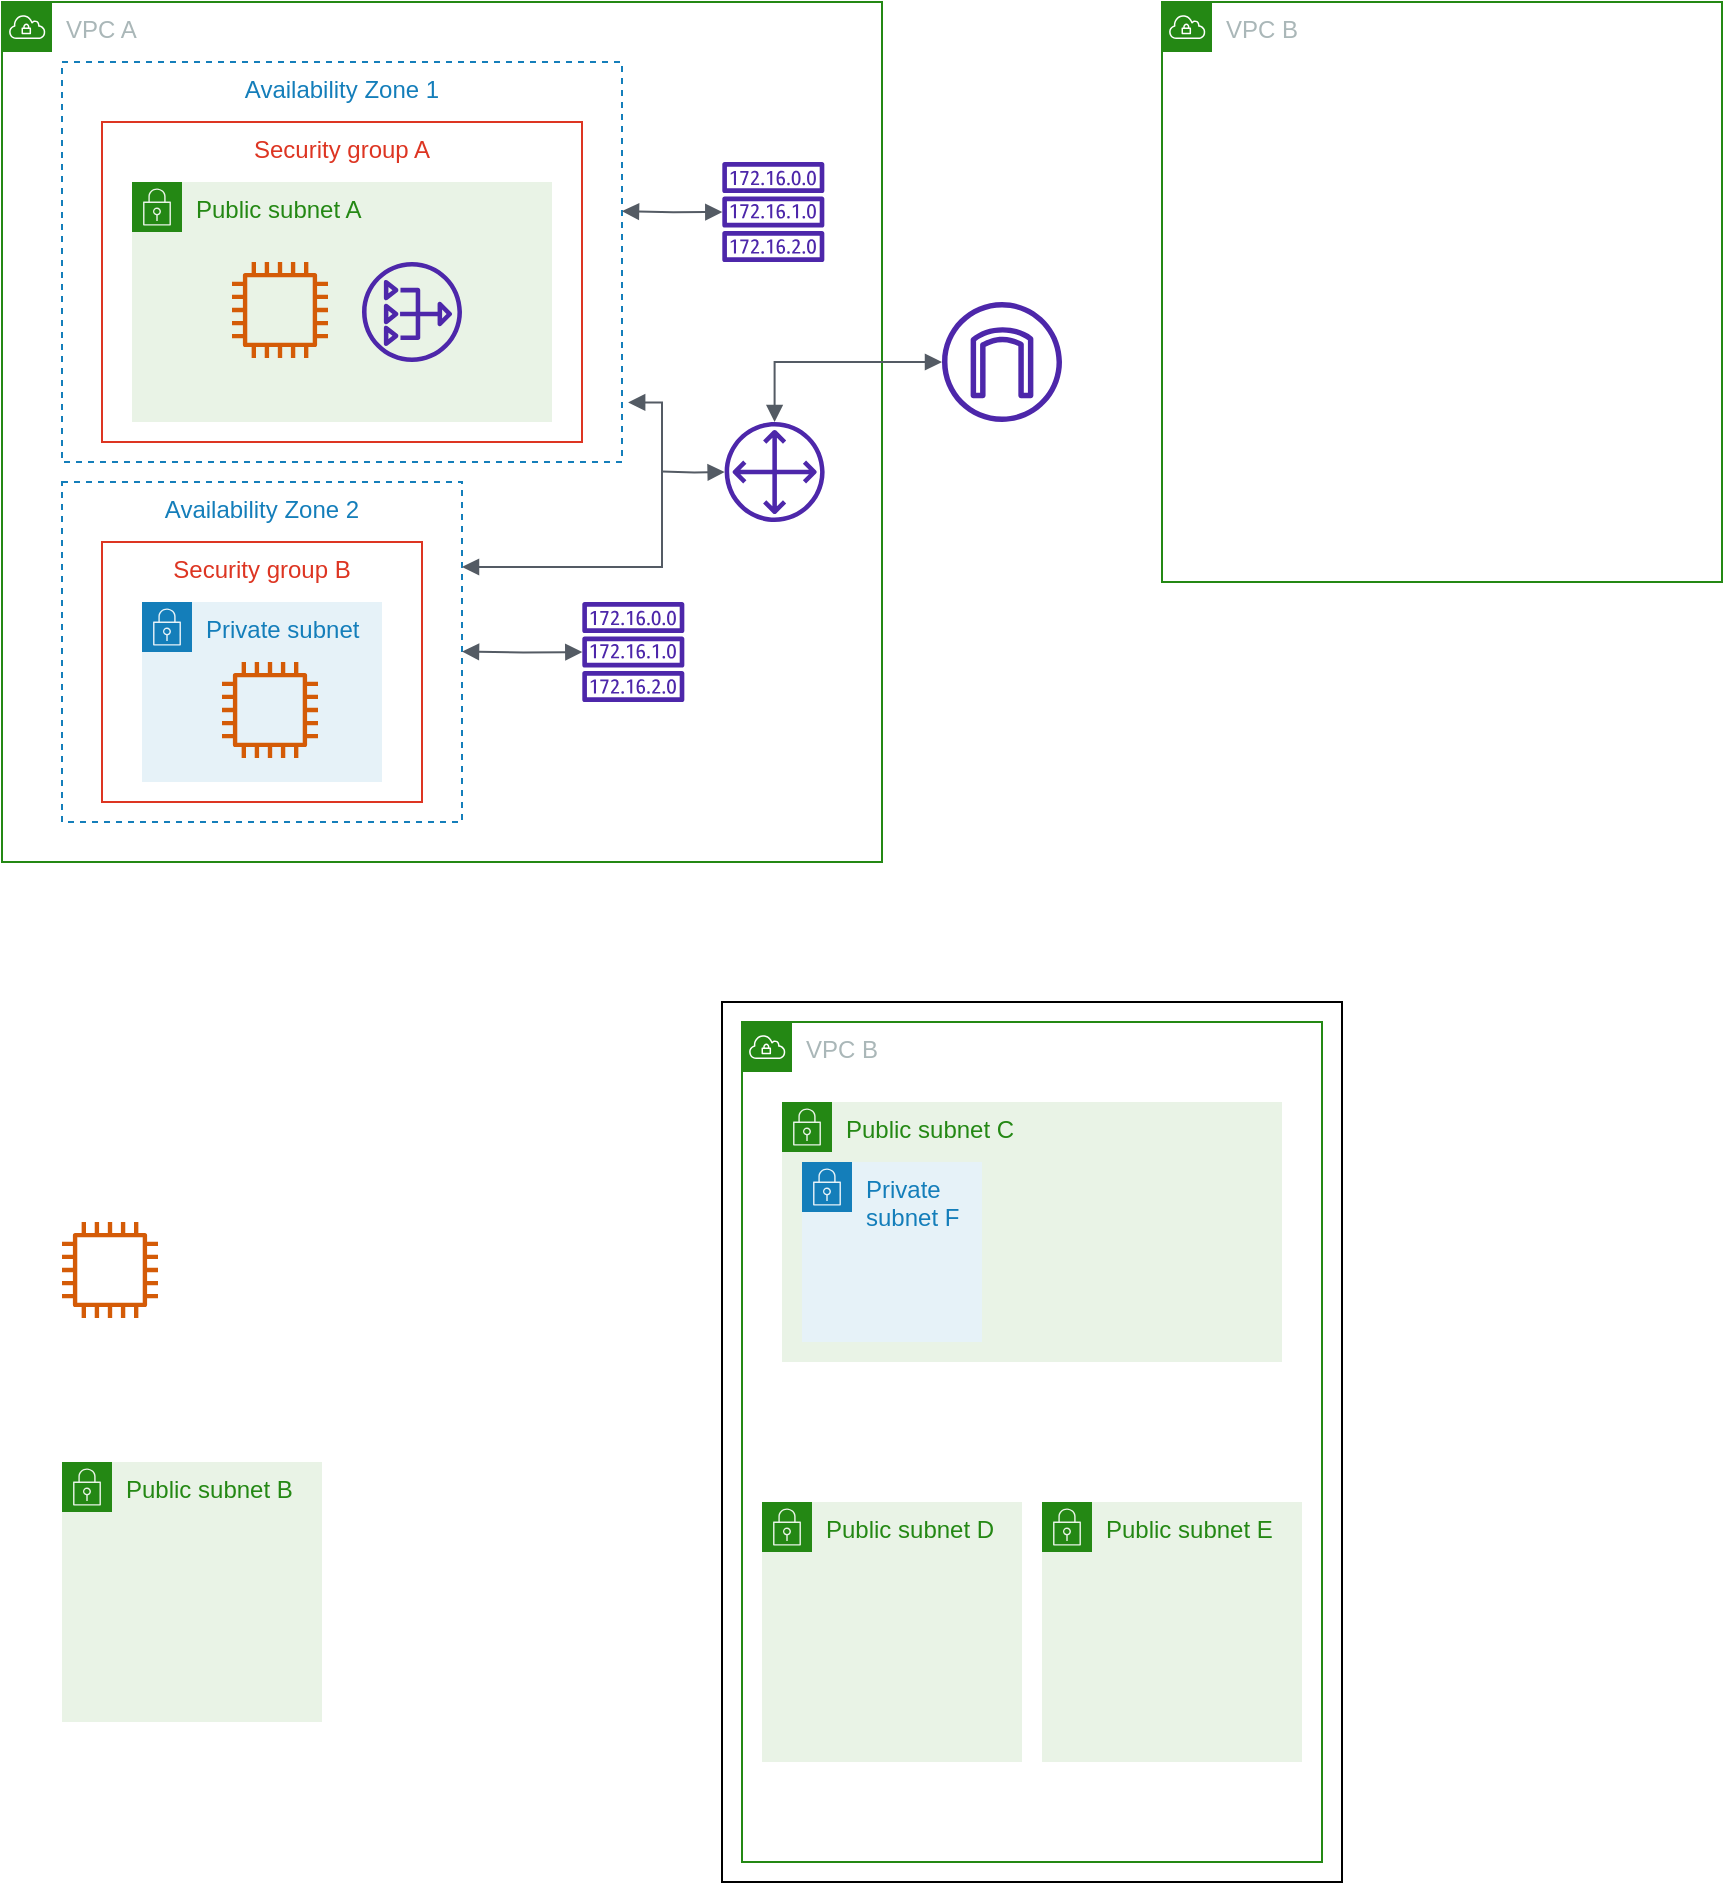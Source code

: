 <mxfile version="20.0.1" type="github">
  <diagram id="b4Cq_31_nNg7s_DnNTIQ" name="Page-1">
    <mxGraphModel dx="889" dy="470" grid="1" gridSize="10" guides="1" tooltips="1" connect="1" arrows="1" fold="1" page="1" pageScale="1" pageWidth="850" pageHeight="1100" math="0" shadow="0">
      <root>
        <mxCell id="0" />
        <mxCell id="1" parent="0" />
        <mxCell id="XervCBjYGygY60m7b3KR-8" value="" style="rounded=0;whiteSpace=wrap;html=1;" vertex="1" parent="1">
          <mxGeometry x="440" y="580" width="310" height="440" as="geometry" />
        </mxCell>
        <mxCell id="XervCBjYGygY60m7b3KR-9" value="VPC B" style="points=[[0,0],[0.25,0],[0.5,0],[0.75,0],[1,0],[1,0.25],[1,0.5],[1,0.75],[1,1],[0.75,1],[0.5,1],[0.25,1],[0,1],[0,0.75],[0,0.5],[0,0.25]];outlineConnect=0;gradientColor=none;html=1;whiteSpace=wrap;fontSize=12;fontStyle=0;container=1;pointerEvents=0;collapsible=0;recursiveResize=0;shape=mxgraph.aws4.group;grIcon=mxgraph.aws4.group_vpc;strokeColor=#248814;fillColor=none;verticalAlign=top;align=left;spacingLeft=30;fontColor=#AAB7B8;dashed=0;" vertex="1" parent="1">
          <mxGeometry x="450" y="590" width="290" height="420" as="geometry" />
        </mxCell>
        <mxCell id="XervCBjYGygY60m7b3KR-10" value="Public subnet D" style="points=[[0,0],[0.25,0],[0.5,0],[0.75,0],[1,0],[1,0.25],[1,0.5],[1,0.75],[1,1],[0.75,1],[0.5,1],[0.25,1],[0,1],[0,0.75],[0,0.5],[0,0.25]];outlineConnect=0;gradientColor=none;html=1;whiteSpace=wrap;fontSize=12;fontStyle=0;container=1;pointerEvents=0;collapsible=0;recursiveResize=0;shape=mxgraph.aws4.group;grIcon=mxgraph.aws4.group_security_group;grStroke=0;strokeColor=#248814;fillColor=#E9F3E6;verticalAlign=top;align=left;spacingLeft=30;fontColor=#248814;dashed=0;" vertex="1" parent="XervCBjYGygY60m7b3KR-9">
          <mxGeometry x="10" y="240" width="130" height="130" as="geometry" />
        </mxCell>
        <mxCell id="XervCBjYGygY60m7b3KR-11" value="Public subnet E" style="points=[[0,0],[0.25,0],[0.5,0],[0.75,0],[1,0],[1,0.25],[1,0.5],[1,0.75],[1,1],[0.75,1],[0.5,1],[0.25,1],[0,1],[0,0.75],[0,0.5],[0,0.25]];outlineConnect=0;gradientColor=none;html=1;whiteSpace=wrap;fontSize=12;fontStyle=0;container=1;pointerEvents=0;collapsible=0;recursiveResize=0;shape=mxgraph.aws4.group;grIcon=mxgraph.aws4.group_security_group;grStroke=0;strokeColor=#248814;fillColor=#E9F3E6;verticalAlign=top;align=left;spacingLeft=30;fontColor=#248814;dashed=0;" vertex="1" parent="XervCBjYGygY60m7b3KR-9">
          <mxGeometry x="150" y="240" width="130" height="130" as="geometry" />
        </mxCell>
        <mxCell id="XervCBjYGygY60m7b3KR-12" value="Public subnet C" style="points=[[0,0],[0.25,0],[0.5,0],[0.75,0],[1,0],[1,0.25],[1,0.5],[1,0.75],[1,1],[0.75,1],[0.5,1],[0.25,1],[0,1],[0,0.75],[0,0.5],[0,0.25]];outlineConnect=0;gradientColor=none;html=1;whiteSpace=wrap;fontSize=12;fontStyle=0;container=1;pointerEvents=0;collapsible=0;recursiveResize=0;shape=mxgraph.aws4.group;grIcon=mxgraph.aws4.group_security_group;grStroke=0;strokeColor=#248814;fillColor=#E9F3E6;verticalAlign=top;align=left;spacingLeft=30;fontColor=#248814;dashed=0;" vertex="1" parent="XervCBjYGygY60m7b3KR-9">
          <mxGeometry x="20" y="40" width="250" height="130" as="geometry" />
        </mxCell>
        <mxCell id="XervCBjYGygY60m7b3KR-14" value="Private subnet F" style="points=[[0,0],[0.25,0],[0.5,0],[0.75,0],[1,0],[1,0.25],[1,0.5],[1,0.75],[1,1],[0.75,1],[0.5,1],[0.25,1],[0,1],[0,0.75],[0,0.5],[0,0.25]];outlineConnect=0;gradientColor=none;html=1;whiteSpace=wrap;fontSize=12;fontStyle=0;container=1;pointerEvents=0;collapsible=0;recursiveResize=0;shape=mxgraph.aws4.group;grIcon=mxgraph.aws4.group_security_group;grStroke=0;strokeColor=#147EBA;fillColor=#E6F2F8;verticalAlign=top;align=left;spacingLeft=30;fontColor=#147EBA;dashed=0;" vertex="1" parent="XervCBjYGygY60m7b3KR-12">
          <mxGeometry x="10" y="30" width="90" height="90" as="geometry" />
        </mxCell>
        <mxCell id="XervCBjYGygY60m7b3KR-6" value="Public subnet B" style="points=[[0,0],[0.25,0],[0.5,0],[0.75,0],[1,0],[1,0.25],[1,0.5],[1,0.75],[1,1],[0.75,1],[0.5,1],[0.25,1],[0,1],[0,0.75],[0,0.5],[0,0.25]];outlineConnect=0;gradientColor=none;html=1;whiteSpace=wrap;fontSize=12;fontStyle=0;container=1;pointerEvents=0;collapsible=0;recursiveResize=0;shape=mxgraph.aws4.group;grIcon=mxgraph.aws4.group_security_group;grStroke=0;strokeColor=#248814;fillColor=#E9F3E6;verticalAlign=top;align=left;spacingLeft=30;fontColor=#248814;dashed=0;" vertex="1" parent="1">
          <mxGeometry x="110" y="810" width="130" height="130" as="geometry" />
        </mxCell>
        <mxCell id="XervCBjYGygY60m7b3KR-25" value="VPC A" style="points=[[0,0],[0.25,0],[0.5,0],[0.75,0],[1,0],[1,0.25],[1,0.5],[1,0.75],[1,1],[0.75,1],[0.5,1],[0.25,1],[0,1],[0,0.75],[0,0.5],[0,0.25]];outlineConnect=0;gradientColor=none;html=1;whiteSpace=wrap;fontSize=12;fontStyle=0;container=1;pointerEvents=0;collapsible=0;recursiveResize=0;shape=mxgraph.aws4.group;grIcon=mxgraph.aws4.group_vpc;strokeColor=#248814;fillColor=none;verticalAlign=top;align=left;spacingLeft=30;fontColor=#AAB7B8;dashed=0;" vertex="1" parent="1">
          <mxGeometry x="80" y="80" width="440" height="430" as="geometry" />
        </mxCell>
        <mxCell id="XervCBjYGygY60m7b3KR-27" value="Availability Zone 1" style="fillColor=none;strokeColor=#147EBA;dashed=1;verticalAlign=top;fontStyle=0;fontColor=#147EBA;" vertex="1" parent="XervCBjYGygY60m7b3KR-25">
          <mxGeometry x="30" y="30" width="280" height="200" as="geometry" />
        </mxCell>
        <mxCell id="XervCBjYGygY60m7b3KR-28" value="Availability Zone 2" style="fillColor=none;strokeColor=#147EBA;dashed=1;verticalAlign=top;fontStyle=0;fontColor=#147EBA;" vertex="1" parent="XervCBjYGygY60m7b3KR-25">
          <mxGeometry x="30" y="240" width="200" height="170" as="geometry" />
        </mxCell>
        <mxCell id="XervCBjYGygY60m7b3KR-3" value="Public subnet A" style="points=[[0,0],[0.25,0],[0.5,0],[0.75,0],[1,0],[1,0.25],[1,0.5],[1,0.75],[1,1],[0.75,1],[0.5,1],[0.25,1],[0,1],[0,0.75],[0,0.5],[0,0.25]];outlineConnect=0;gradientColor=none;html=1;whiteSpace=wrap;fontSize=12;fontStyle=0;container=1;pointerEvents=0;collapsible=0;recursiveResize=0;shape=mxgraph.aws4.group;grIcon=mxgraph.aws4.group_security_group;grStroke=0;strokeColor=#248814;fillColor=#E9F3E6;verticalAlign=top;align=left;spacingLeft=30;fontColor=#248814;dashed=0;" vertex="1" parent="XervCBjYGygY60m7b3KR-25">
          <mxGeometry x="65" y="90" width="210" height="120" as="geometry" />
        </mxCell>
        <mxCell id="XervCBjYGygY60m7b3KR-21" value="" style="sketch=0;outlineConnect=0;fontColor=#232F3E;gradientColor=none;fillColor=#D45B07;strokeColor=none;dashed=0;verticalLabelPosition=bottom;verticalAlign=top;align=center;html=1;fontSize=12;fontStyle=0;aspect=fixed;pointerEvents=1;shape=mxgraph.aws4.instance2;" vertex="1" parent="XervCBjYGygY60m7b3KR-3">
          <mxGeometry x="50" y="40" width="48" height="48" as="geometry" />
        </mxCell>
        <mxCell id="XervCBjYGygY60m7b3KR-30" value="" style="sketch=0;outlineConnect=0;fontColor=#232F3E;gradientColor=none;fillColor=#4D27AA;strokeColor=none;dashed=0;verticalLabelPosition=bottom;verticalAlign=top;align=center;html=1;fontSize=12;fontStyle=0;aspect=fixed;pointerEvents=1;shape=mxgraph.aws4.nat_gateway;" vertex="1" parent="XervCBjYGygY60m7b3KR-3">
          <mxGeometry x="115" y="40" width="50" height="50" as="geometry" />
        </mxCell>
        <mxCell id="XervCBjYGygY60m7b3KR-31" value="Security group A" style="fillColor=none;strokeColor=#DD3522;verticalAlign=top;fontStyle=0;fontColor=#DD3522;" vertex="1" parent="XervCBjYGygY60m7b3KR-25">
          <mxGeometry x="50" y="60" width="240" height="160" as="geometry" />
        </mxCell>
        <mxCell id="XervCBjYGygY60m7b3KR-33" value="Security group B" style="fillColor=none;strokeColor=#DD3522;verticalAlign=top;fontStyle=0;fontColor=#DD3522;" vertex="1" parent="XervCBjYGygY60m7b3KR-25">
          <mxGeometry x="50" y="270" width="160" height="130" as="geometry" />
        </mxCell>
        <mxCell id="XervCBjYGygY60m7b3KR-34" value="Private subnet" style="points=[[0,0],[0.25,0],[0.5,0],[0.75,0],[1,0],[1,0.25],[1,0.5],[1,0.75],[1,1],[0.75,1],[0.5,1],[0.25,1],[0,1],[0,0.75],[0,0.5],[0,0.25]];outlineConnect=0;gradientColor=none;html=1;whiteSpace=wrap;fontSize=12;fontStyle=0;container=1;pointerEvents=0;collapsible=0;recursiveResize=0;shape=mxgraph.aws4.group;grIcon=mxgraph.aws4.group_security_group;grStroke=0;strokeColor=#147EBA;fillColor=#E6F2F8;verticalAlign=top;align=left;spacingLeft=30;fontColor=#147EBA;dashed=0;" vertex="1" parent="XervCBjYGygY60m7b3KR-25">
          <mxGeometry x="70" y="300" width="120" height="90" as="geometry" />
        </mxCell>
        <mxCell id="XervCBjYGygY60m7b3KR-38" value="" style="sketch=0;outlineConnect=0;fontColor=#232F3E;gradientColor=none;fillColor=#4D27AA;strokeColor=none;dashed=0;verticalLabelPosition=bottom;verticalAlign=top;align=center;html=1;fontSize=12;fontStyle=0;aspect=fixed;pointerEvents=1;shape=mxgraph.aws4.route_table;" vertex="1" parent="XervCBjYGygY60m7b3KR-25">
          <mxGeometry x="360" y="80" width="51.32" height="50" as="geometry" />
        </mxCell>
        <mxCell id="XervCBjYGygY60m7b3KR-39" value="" style="sketch=0;outlineConnect=0;fontColor=#232F3E;gradientColor=none;fillColor=#4D27AA;strokeColor=none;dashed=0;verticalLabelPosition=bottom;verticalAlign=top;align=center;html=1;fontSize=12;fontStyle=0;aspect=fixed;pointerEvents=1;shape=mxgraph.aws4.route_table;" vertex="1" parent="XervCBjYGygY60m7b3KR-25">
          <mxGeometry x="290" y="300" width="51.32" height="50" as="geometry" />
        </mxCell>
        <mxCell id="XervCBjYGygY60m7b3KR-35" value="" style="sketch=0;outlineConnect=0;fontColor=#232F3E;gradientColor=none;fillColor=#D45B07;strokeColor=none;dashed=0;verticalLabelPosition=bottom;verticalAlign=top;align=center;html=1;fontSize=12;fontStyle=0;aspect=fixed;pointerEvents=1;shape=mxgraph.aws4.instance2;" vertex="1" parent="XervCBjYGygY60m7b3KR-25">
          <mxGeometry x="110" y="330" width="48" height="48" as="geometry" />
        </mxCell>
        <mxCell id="XervCBjYGygY60m7b3KR-40" value="" style="sketch=0;outlineConnect=0;fontColor=#232F3E;gradientColor=none;fillColor=#4D27AA;strokeColor=none;dashed=0;verticalLabelPosition=bottom;verticalAlign=top;align=center;html=1;fontSize=12;fontStyle=0;aspect=fixed;pointerEvents=1;shape=mxgraph.aws4.customer_gateway;" vertex="1" parent="XervCBjYGygY60m7b3KR-25">
          <mxGeometry x="361.32" y="210" width="50" height="50" as="geometry" />
        </mxCell>
        <mxCell id="XervCBjYGygY60m7b3KR-44" value="" style="edgeStyle=orthogonalEdgeStyle;html=1;endArrow=block;elbow=vertical;startArrow=block;startFill=1;endFill=1;strokeColor=#545B64;rounded=0;" edge="1" parent="XervCBjYGygY60m7b3KR-25" target="XervCBjYGygY60m7b3KR-38">
          <mxGeometry width="100" relative="1" as="geometry">
            <mxPoint x="310" y="104.58" as="sourcePoint" />
            <mxPoint x="410" y="104.58" as="targetPoint" />
          </mxGeometry>
        </mxCell>
        <mxCell id="XervCBjYGygY60m7b3KR-46" value="" style="edgeStyle=orthogonalEdgeStyle;html=1;endArrow=block;elbow=vertical;startArrow=block;startFill=1;endFill=1;strokeColor=#545B64;rounded=0;" edge="1" parent="XervCBjYGygY60m7b3KR-25" target="XervCBjYGygY60m7b3KR-39">
          <mxGeometry width="100" relative="1" as="geometry">
            <mxPoint x="230" y="324.76" as="sourcePoint" />
            <mxPoint x="330" y="324.76" as="targetPoint" />
          </mxGeometry>
        </mxCell>
        <mxCell id="XervCBjYGygY60m7b3KR-47" value="" style="edgeStyle=orthogonalEdgeStyle;html=1;endArrow=block;elbow=vertical;startArrow=block;startFill=1;endFill=1;strokeColor=#545B64;rounded=0;exitX=1.011;exitY=0.851;exitDx=0;exitDy=0;exitPerimeter=0;entryX=1;entryY=0.25;entryDx=0;entryDy=0;" edge="1" parent="XervCBjYGygY60m7b3KR-25" source="XervCBjYGygY60m7b3KR-27" target="XervCBjYGygY60m7b3KR-28">
          <mxGeometry width="100" relative="1" as="geometry">
            <mxPoint x="300" y="220" as="sourcePoint" />
            <mxPoint x="400" y="220" as="targetPoint" />
            <Array as="points">
              <mxPoint x="330" y="200" />
              <mxPoint x="330" y="283" />
            </Array>
          </mxGeometry>
        </mxCell>
        <mxCell id="XervCBjYGygY60m7b3KR-49" value="" style="edgeStyle=orthogonalEdgeStyle;html=1;endArrow=block;elbow=vertical;startArrow=none;endFill=1;strokeColor=#545B64;rounded=0;" edge="1" parent="XervCBjYGygY60m7b3KR-25" target="XervCBjYGygY60m7b3KR-40">
          <mxGeometry width="100" relative="1" as="geometry">
            <mxPoint x="330" y="234.8" as="sourcePoint" />
            <mxPoint x="365" y="234.8" as="targetPoint" />
          </mxGeometry>
        </mxCell>
        <mxCell id="XervCBjYGygY60m7b3KR-26" value="VPC B" style="points=[[0,0],[0.25,0],[0.5,0],[0.75,0],[1,0],[1,0.25],[1,0.5],[1,0.75],[1,1],[0.75,1],[0.5,1],[0.25,1],[0,1],[0,0.75],[0,0.5],[0,0.25]];outlineConnect=0;gradientColor=none;html=1;whiteSpace=wrap;fontSize=12;fontStyle=0;container=1;pointerEvents=0;collapsible=0;recursiveResize=0;shape=mxgraph.aws4.group;grIcon=mxgraph.aws4.group_vpc;strokeColor=#248814;fillColor=none;verticalAlign=top;align=left;spacingLeft=30;fontColor=#AAB7B8;dashed=0;" vertex="1" parent="1">
          <mxGeometry x="660" y="80" width="280" height="290" as="geometry" />
        </mxCell>
        <mxCell id="XervCBjYGygY60m7b3KR-36" value="" style="sketch=0;outlineConnect=0;fontColor=#232F3E;gradientColor=none;fillColor=#D45B07;strokeColor=none;dashed=0;verticalLabelPosition=bottom;verticalAlign=top;align=center;html=1;fontSize=12;fontStyle=0;aspect=fixed;pointerEvents=1;shape=mxgraph.aws4.instance2;" vertex="1" parent="1">
          <mxGeometry x="110" y="690" width="48" height="48" as="geometry" />
        </mxCell>
        <mxCell id="XervCBjYGygY60m7b3KR-37" value="" style="sketch=0;outlineConnect=0;fontColor=#232F3E;gradientColor=none;fillColor=#4D27AA;strokeColor=none;dashed=0;verticalLabelPosition=bottom;verticalAlign=top;align=center;html=1;fontSize=12;fontStyle=0;aspect=fixed;pointerEvents=1;shape=mxgraph.aws4.internet_gateway;" vertex="1" parent="1">
          <mxGeometry x="550" y="230" width="60" height="60" as="geometry" />
        </mxCell>
        <mxCell id="XervCBjYGygY60m7b3KR-50" value="" style="edgeStyle=orthogonalEdgeStyle;html=1;endArrow=block;elbow=vertical;startArrow=block;startFill=1;endFill=1;strokeColor=#545B64;rounded=0;" edge="1" parent="1" source="XervCBjYGygY60m7b3KR-40" target="XervCBjYGygY60m7b3KR-37">
          <mxGeometry width="100" relative="1" as="geometry">
            <mxPoint x="450" y="260" as="sourcePoint" />
            <mxPoint x="550" y="260" as="targetPoint" />
            <Array as="points">
              <mxPoint x="466" y="260" />
            </Array>
          </mxGeometry>
        </mxCell>
      </root>
    </mxGraphModel>
  </diagram>
</mxfile>
